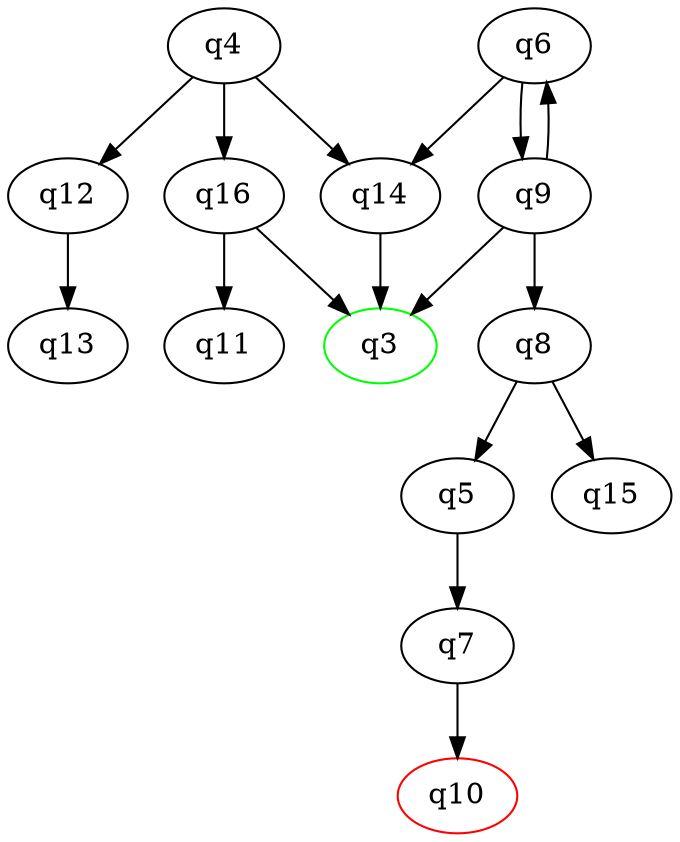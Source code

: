 digraph A{
q3 [initial=1,color=green];
q10 [final=1,color=red];
q4 -> q12;
q4 -> q14;
q4 -> q16;
q5 -> q7;
q6 -> q9;
q6 -> q14;
q7 -> q10;
q8 -> q5;
q8 -> q15;
q9 -> q3;
q9 -> q6;
q9 -> q8;
q12 -> q13;
q14 -> q3;
q16 -> q3;
q16 -> q11;
}
